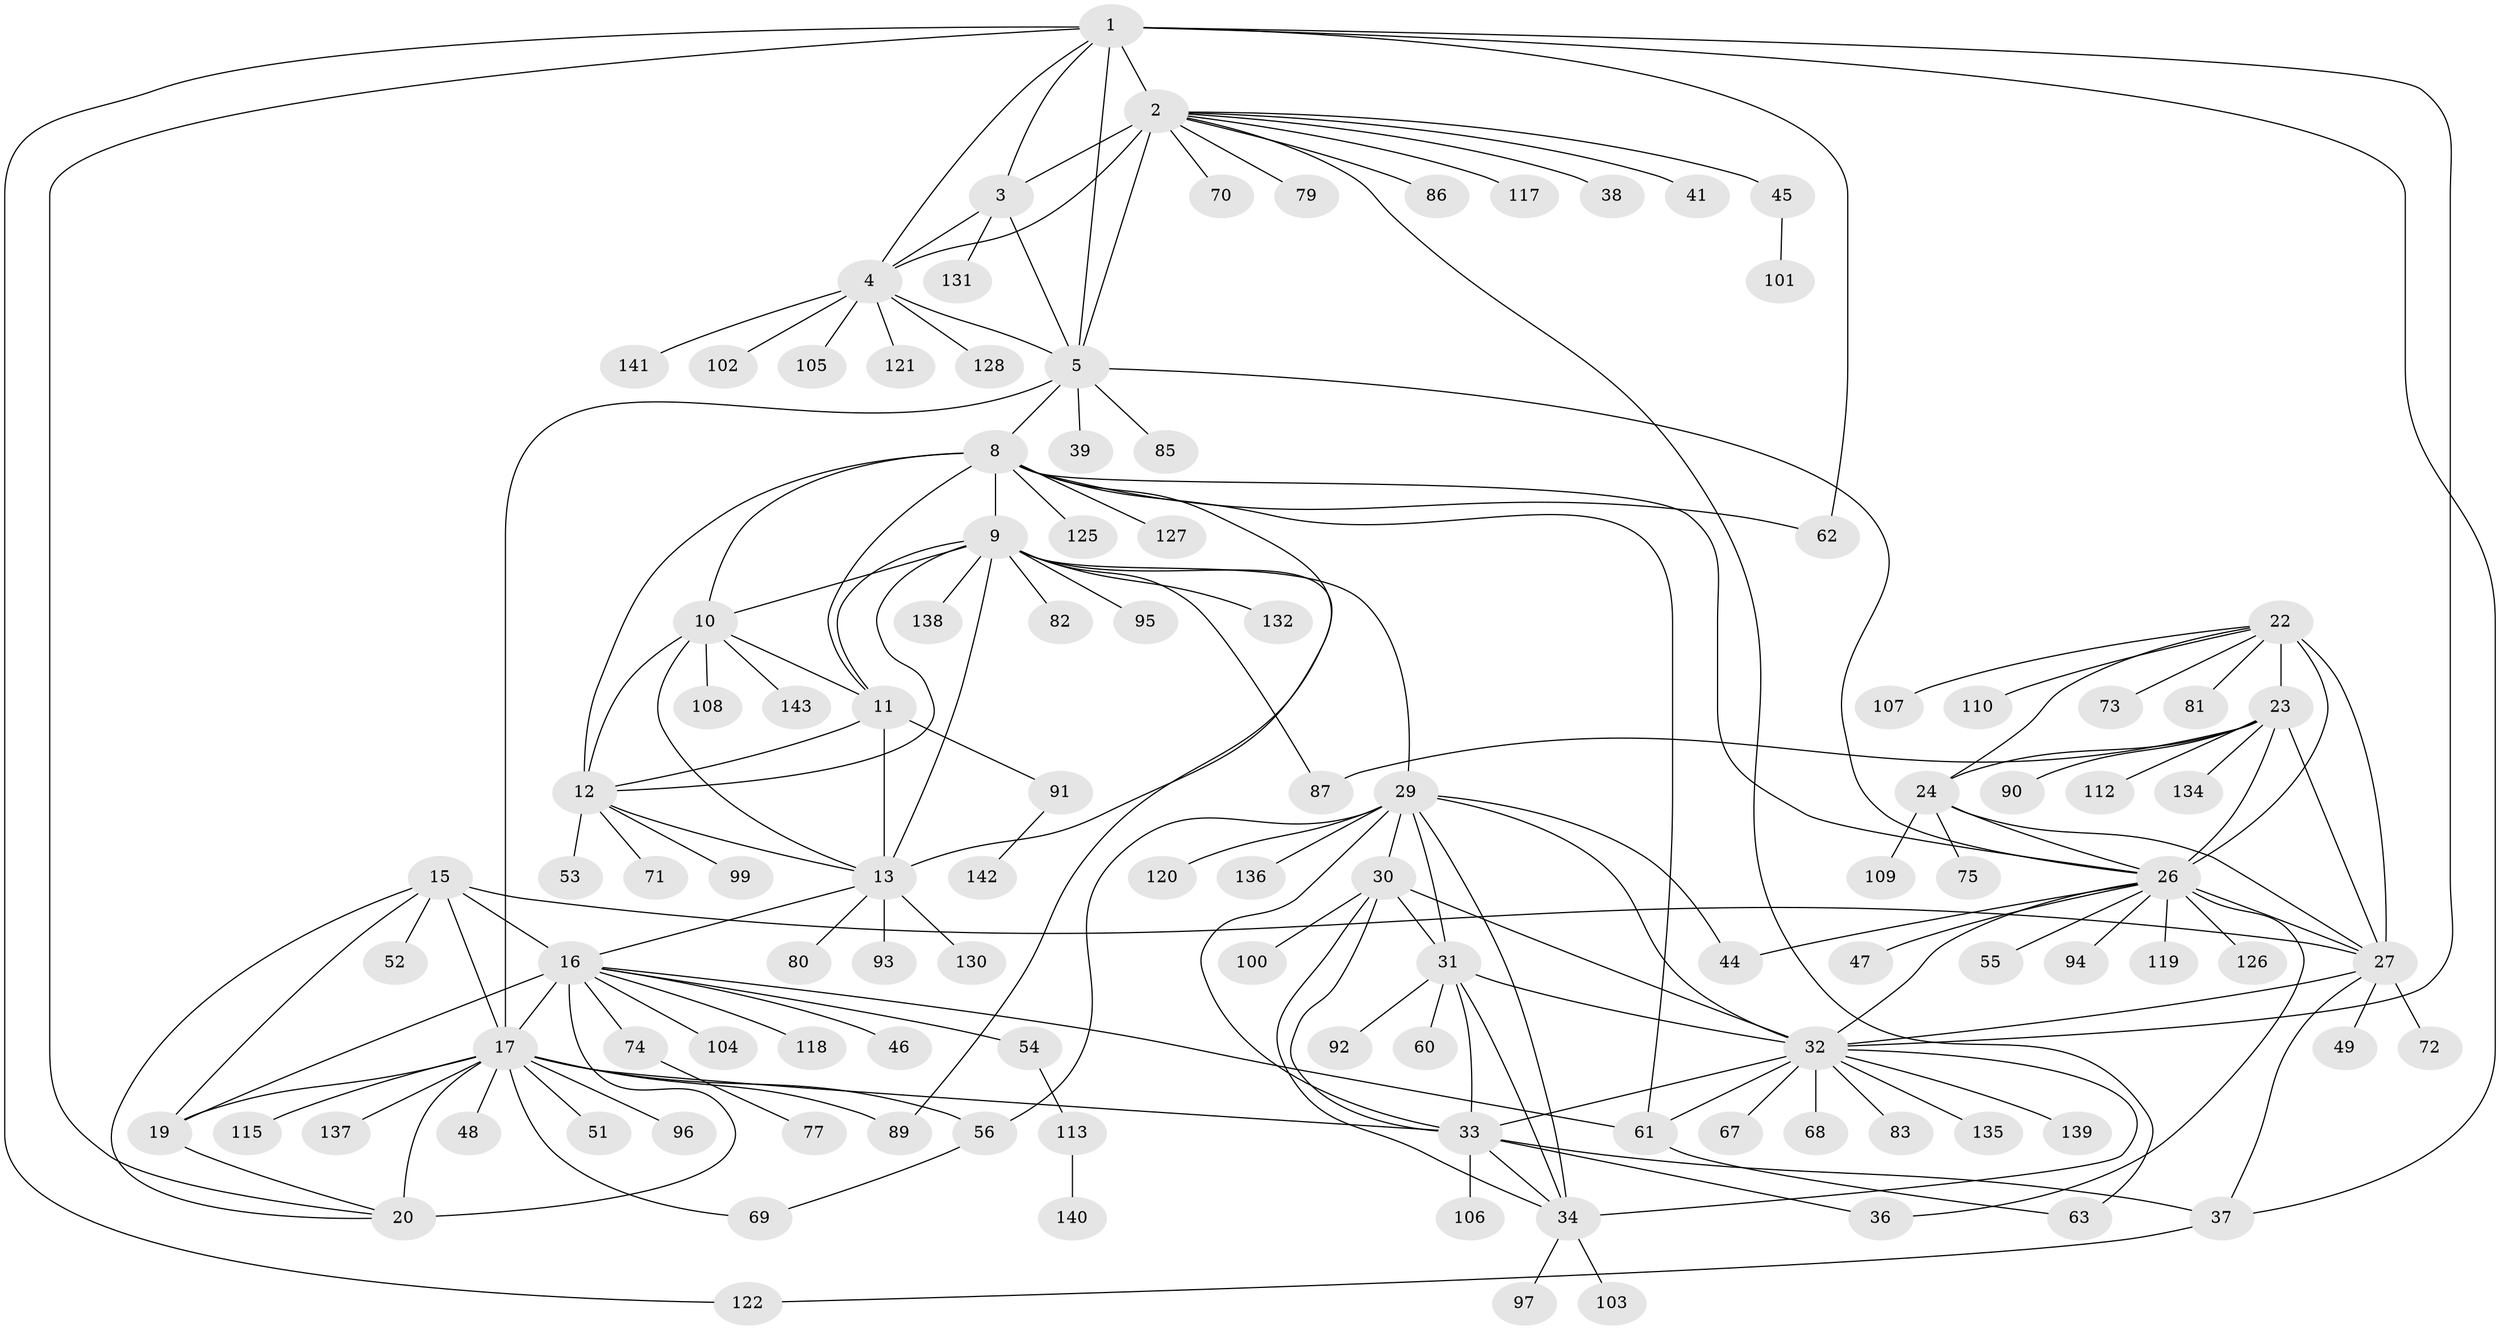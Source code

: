 // original degree distribution, {12: 0.03496503496503497, 11: 0.04195804195804196, 8: 0.04195804195804196, 9: 0.04895104895104895, 7: 0.027972027972027972, 10: 0.03496503496503497, 6: 0.006993006993006993, 15: 0.006993006993006993, 2: 0.15384615384615385, 4: 0.013986013986013986, 1: 0.5664335664335665, 3: 0.02097902097902098}
// Generated by graph-tools (version 1.1) at 2025/11/02/27/25 16:11:38]
// undirected, 113 vertices, 171 edges
graph export_dot {
graph [start="1"]
  node [color=gray90,style=filled];
  1 [super="+84"];
  2 [super="+6"];
  3 [super="+57"];
  4 [super="+42"];
  5 [super="+7"];
  8 [super="+14"];
  9 [super="+59"];
  10 [super="+58"];
  11;
  12 [super="+124"];
  13 [super="+78"];
  15 [super="+66"];
  16 [super="+21"];
  17 [super="+18"];
  19;
  20;
  22 [super="+25"];
  23 [super="+64"];
  24 [super="+129"];
  26 [super="+28"];
  27 [super="+114"];
  29 [super="+35"];
  30 [super="+43"];
  31 [super="+88"];
  32 [super="+65"];
  33 [super="+98"];
  34 [super="+40"];
  36;
  37 [super="+50"];
  38;
  39;
  41;
  44;
  45;
  46;
  47;
  48;
  49;
  51 [super="+133"];
  52;
  53;
  54;
  55;
  56;
  60;
  61 [super="+76"];
  62 [super="+116"];
  63;
  67;
  68;
  69;
  70;
  71;
  72;
  73;
  74;
  75;
  77;
  79;
  80;
  81;
  82;
  83;
  85;
  86;
  87;
  89;
  90;
  91;
  92;
  93;
  94;
  95;
  96;
  97;
  99;
  100;
  101;
  102;
  103;
  104;
  105;
  106 [super="+123"];
  107 [super="+111"];
  108;
  109;
  110;
  112;
  113;
  115;
  117;
  118;
  119;
  120;
  121;
  122;
  125;
  126;
  127;
  128;
  130;
  131;
  132;
  134;
  135;
  136;
  137;
  138;
  139;
  140;
  141;
  142;
  143;
  1 -- 2 [weight=2];
  1 -- 3;
  1 -- 4;
  1 -- 5 [weight=2];
  1 -- 32;
  1 -- 62 [weight=2];
  1 -- 122;
  1 -- 37;
  1 -- 20;
  2 -- 3 [weight=2];
  2 -- 4 [weight=2];
  2 -- 5 [weight=4];
  2 -- 45;
  2 -- 63;
  2 -- 70;
  2 -- 79;
  2 -- 117;
  2 -- 38;
  2 -- 86;
  2 -- 41;
  3 -- 4;
  3 -- 5 [weight=2];
  3 -- 131;
  4 -- 5 [weight=2];
  4 -- 102;
  4 -- 105;
  4 -- 121;
  4 -- 128;
  4 -- 141;
  5 -- 39;
  5 -- 85;
  5 -- 17;
  5 -- 26;
  5 -- 8;
  8 -- 9 [weight=2];
  8 -- 10 [weight=2];
  8 -- 11 [weight=2];
  8 -- 12 [weight=2];
  8 -- 13 [weight=2];
  8 -- 26;
  8 -- 125;
  8 -- 62;
  8 -- 127;
  8 -- 61;
  9 -- 10;
  9 -- 11;
  9 -- 12;
  9 -- 13;
  9 -- 82;
  9 -- 87;
  9 -- 89;
  9 -- 95;
  9 -- 138;
  9 -- 132;
  9 -- 29;
  10 -- 11;
  10 -- 12;
  10 -- 13;
  10 -- 108;
  10 -- 143;
  11 -- 12;
  11 -- 13;
  11 -- 91;
  12 -- 13;
  12 -- 53;
  12 -- 71;
  12 -- 99;
  13 -- 16;
  13 -- 80;
  13 -- 93;
  13 -- 130;
  15 -- 16 [weight=2];
  15 -- 17 [weight=2];
  15 -- 19;
  15 -- 20;
  15 -- 27;
  15 -- 52;
  16 -- 17 [weight=4];
  16 -- 19 [weight=2];
  16 -- 20 [weight=2];
  16 -- 61;
  16 -- 104;
  16 -- 74;
  16 -- 46;
  16 -- 54;
  16 -- 118;
  17 -- 19 [weight=2];
  17 -- 20 [weight=2];
  17 -- 33;
  17 -- 48;
  17 -- 56;
  17 -- 89;
  17 -- 96;
  17 -- 69;
  17 -- 137;
  17 -- 51;
  17 -- 115;
  19 -- 20;
  22 -- 23 [weight=2];
  22 -- 24 [weight=2];
  22 -- 26 [weight=4];
  22 -- 27 [weight=2];
  22 -- 107;
  22 -- 110;
  22 -- 81;
  22 -- 73;
  23 -- 24;
  23 -- 26 [weight=2];
  23 -- 27;
  23 -- 87;
  23 -- 90;
  23 -- 112;
  23 -- 134;
  24 -- 26 [weight=2];
  24 -- 27;
  24 -- 75;
  24 -- 109;
  26 -- 27 [weight=2];
  26 -- 32;
  26 -- 36;
  26 -- 44;
  26 -- 55;
  26 -- 119;
  26 -- 47;
  26 -- 94;
  26 -- 126;
  27 -- 37;
  27 -- 49;
  27 -- 72;
  27 -- 32;
  29 -- 30 [weight=2];
  29 -- 31 [weight=2];
  29 -- 32 [weight=2];
  29 -- 33 [weight=2];
  29 -- 34 [weight=2];
  29 -- 120;
  29 -- 136;
  29 -- 44;
  29 -- 56;
  30 -- 31;
  30 -- 32;
  30 -- 33;
  30 -- 34;
  30 -- 100;
  31 -- 32;
  31 -- 33;
  31 -- 34;
  31 -- 60;
  31 -- 92;
  32 -- 33;
  32 -- 34;
  32 -- 61;
  32 -- 67;
  32 -- 68;
  32 -- 83;
  32 -- 139;
  32 -- 135;
  33 -- 34;
  33 -- 36;
  33 -- 37;
  33 -- 106;
  34 -- 97;
  34 -- 103;
  37 -- 122;
  45 -- 101;
  54 -- 113;
  56 -- 69;
  61 -- 63;
  74 -- 77;
  91 -- 142;
  113 -- 140;
}
